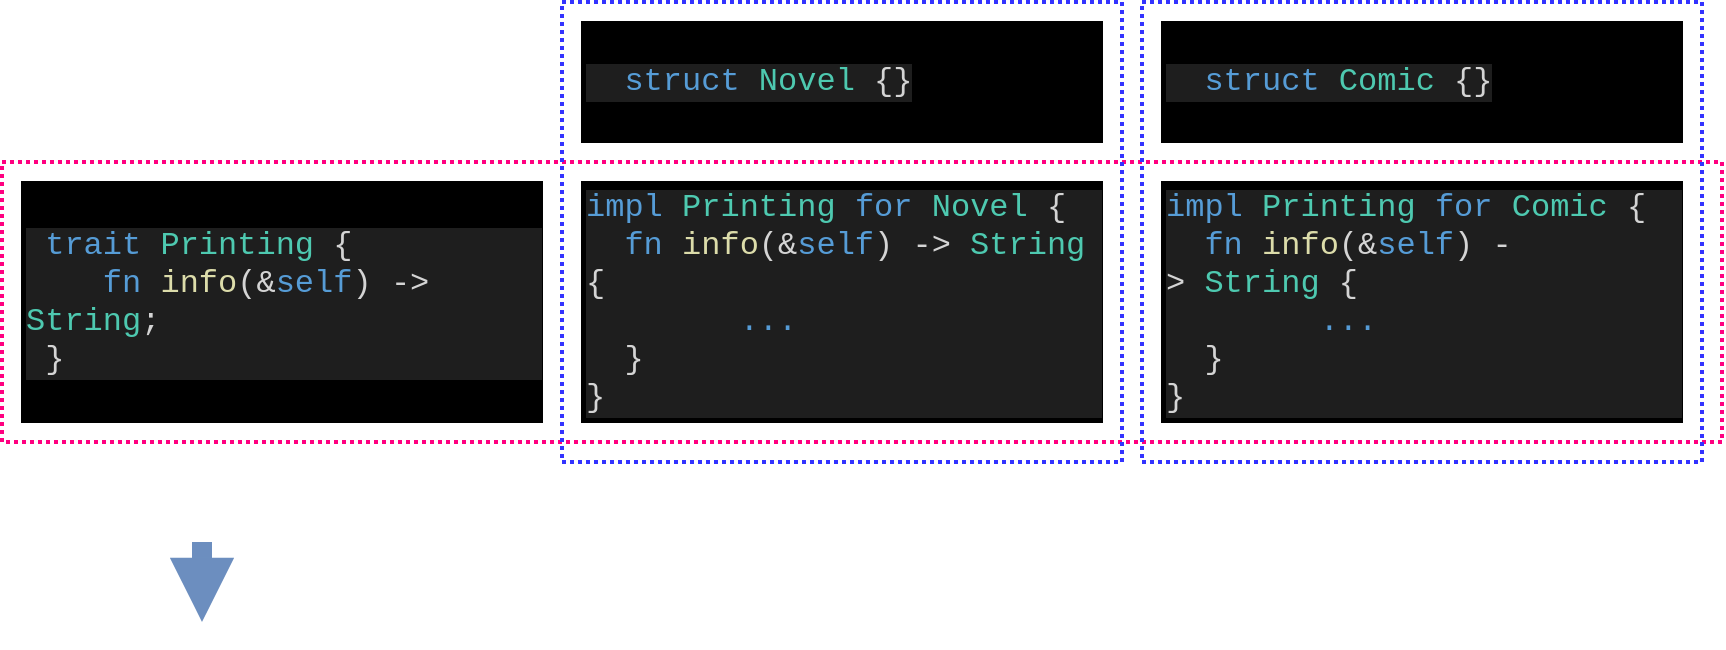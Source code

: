 <mxfile version="16.5.3" type="device"><diagram id="QZ4jAyGxGMKdaGPFJ92Q" name="Page-1"><mxGraphModel dx="1924" dy="509" grid="1" gridSize="10" guides="1" tooltips="1" connect="1" arrows="1" fold="1" page="1" pageScale="1" pageWidth="827" pageHeight="1169" math="0" shadow="0"><root><mxCell id="0"/><mxCell id="1" parent="0"/><mxCell id="uGxA3c88jx36oxYhcEFy-24" value="" style="rounded=0;whiteSpace=wrap;html=1;fontSize=16;dashed=1;dashPattern=1 1;fillColor=none;strokeColor=#FF0080;strokeWidth=2;" vertex="1" parent="1"><mxGeometry x="-50" y="190" width="860" height="140" as="geometry"/></mxCell><mxCell id="uGxA3c88jx36oxYhcEFy-22" value="" style="rounded=0;whiteSpace=wrap;html=1;fontSize=16;dashed=1;dashPattern=1 1;fillColor=none;strokeColor=#3333FF;strokeWidth=2;" vertex="1" parent="1"><mxGeometry x="230" y="110" width="280" height="230" as="geometry"/></mxCell><mxCell id="uGxA3c88jx36oxYhcEFy-1" value="&lt;div style=&quot;color: rgb(212 , 212 , 212) ; background-color: rgb(30 , 30 , 30) ; font-family: &amp;#34;consolas&amp;#34; , &amp;#34;courier new&amp;#34; , monospace ; font-size: 16px ; line-height: 19px&quot;&gt;&lt;div style=&quot;font-family: &amp;#34;consolas&amp;#34; , &amp;#34;courier new&amp;#34; , monospace ; line-height: 19px&quot;&gt;&lt;span style=&quot;color: #569cd6&quot;&gt;&amp;nbsp; struct&lt;/span&gt; &lt;span style=&quot;color: #4ec9b0&quot;&gt;Novel&lt;/span&gt; {}&lt;/div&gt;&lt;/div&gt;" style="rounded=0;whiteSpace=wrap;html=1;align=left;fontColor=#F5F5F5;fillColor=#000000;" vertex="1" parent="1"><mxGeometry x="240" y="120" width="260" height="60" as="geometry"/></mxCell><mxCell id="uGxA3c88jx36oxYhcEFy-3" value="" style="endArrow=block;html=1;rounded=0;fontSize=16;fontColor=#F5F5F5;strokeWidth=10;endFill=1;fillColor=#dae8fc;strokeColor=#6c8ebf;" edge="1" parent="1"><mxGeometry width="50" height="50" relative="1" as="geometry"><mxPoint x="50" y="380" as="sourcePoint"/><mxPoint x="50" y="420" as="targetPoint"/></mxGeometry></mxCell><mxCell id="uGxA3c88jx36oxYhcEFy-16" value="&lt;div style=&quot;background-color: rgb(30 , 30 , 30) ; font-family: &amp;#34;consolas&amp;#34; , &amp;#34;courier new&amp;#34; , monospace ; font-size: 16px ; line-height: 19px&quot;&gt;&lt;div style=&quot;font-family: &amp;#34;consolas&amp;#34; , &amp;#34;courier new&amp;#34; , monospace ; line-height: 19px&quot;&gt;&lt;span style=&quot;color: rgb(86 , 156 , 214)&quot;&gt;&amp;nbsp; struct&lt;/span&gt;&lt;font color=&quot;#d4d4d4&quot;&gt;&amp;nbsp;&lt;/font&gt;&lt;font color=&quot;#4ec9b0&quot;&gt;Comic&lt;/font&gt;&lt;font color=&quot;#d4d4d4&quot;&gt;&amp;nbsp;{}&lt;/font&gt;&lt;/div&gt;&lt;/div&gt;" style="rounded=0;whiteSpace=wrap;html=1;align=left;fontColor=#F5F5F5;fillColor=#000000;" vertex="1" parent="1"><mxGeometry x="530" y="120" width="260" height="60" as="geometry"/></mxCell><mxCell id="uGxA3c88jx36oxYhcEFy-17" value="&lt;div style=&quot;background-color: rgb(30 , 30 , 30) ; font-family: &amp;#34;consolas&amp;#34; , &amp;#34;courier new&amp;#34; , monospace ; font-size: 16px ; line-height: 19px&quot;&gt;&lt;div style=&quot;font-family: &amp;#34;consolas&amp;#34; , &amp;#34;courier new&amp;#34; , monospace ; line-height: 19px&quot;&gt;&lt;div style=&quot;font-family: &amp;#34;consolas&amp;#34; , &amp;#34;courier new&amp;#34; , monospace ; line-height: 19px&quot;&gt;&lt;div style=&quot;color: rgb(212 , 212 , 212)&quot;&gt;&lt;span style=&quot;color: #569cd6&quot;&gt;impl&lt;/span&gt; &lt;span style=&quot;color: #4ec9b0&quot;&gt;Printing&lt;/span&gt; &lt;span style=&quot;color: #569cd6&quot;&gt;for&lt;/span&gt; &lt;span style=&quot;color: #4ec9b0&quot;&gt;Novel&lt;/span&gt; {&lt;/div&gt;&lt;div style=&quot;color: rgb(212 , 212 , 212)&quot;&gt;&amp;nbsp; &lt;span style=&quot;color: #569cd6&quot;&gt;fn&lt;/span&gt; &lt;span style=&quot;color: #dcdcaa&quot;&gt;info&lt;/span&gt;(&amp;amp;&lt;span style=&quot;color: #569cd6&quot;&gt;self&lt;/span&gt;) -&amp;gt; &lt;span style=&quot;color: #4ec9b0&quot;&gt;String&lt;/span&gt; {&lt;/div&gt;&lt;div&gt;&lt;font color=&quot;#d4d4d4&quot; style=&quot;font-size: 16px&quot;&gt;&amp;nbsp; &amp;nbsp; &amp;nbsp; &amp;nbsp; &lt;/font&gt;&lt;font color=&quot;#569cd6&quot; style=&quot;font-size: 16px&quot;&gt;...&amp;nbsp;&lt;/font&gt;&lt;/div&gt;&lt;div style=&quot;color: rgb(212 , 212 , 212)&quot;&gt;&amp;nbsp; }&lt;/div&gt;&lt;div style=&quot;color: rgb(212 , 212 , 212)&quot;&gt;}&lt;/div&gt;&lt;/div&gt;&lt;/div&gt;&lt;/div&gt;" style="rounded=0;whiteSpace=wrap;html=1;align=left;fontColor=#F5F5F5;fillColor=#000000;" vertex="1" parent="1"><mxGeometry x="240" y="200" width="260" height="120" as="geometry"/></mxCell><mxCell id="uGxA3c88jx36oxYhcEFy-19" value="&lt;div style=&quot;background-color: rgb(30 , 30 , 30) ; font-family: &amp;#34;consolas&amp;#34; , &amp;#34;courier new&amp;#34; , monospace ; font-size: 16px ; line-height: 19px&quot;&gt;&lt;div style=&quot;font-family: &amp;#34;consolas&amp;#34; , &amp;#34;courier new&amp;#34; , monospace ; line-height: 19px&quot;&gt;&lt;div&gt;&lt;span style=&quot;color: rgb(86 , 156 , 214)&quot;&gt;impl&lt;/span&gt;&lt;font color=&quot;#d4d4d4&quot;&gt;&amp;nbsp;&lt;/font&gt;&lt;span style=&quot;color: rgb(78 , 201 , 176)&quot;&gt;Printing&lt;/span&gt;&lt;font color=&quot;#d4d4d4&quot;&gt;&amp;nbsp;&lt;/font&gt;&lt;span style=&quot;color: rgb(86 , 156 , 214)&quot;&gt;for&lt;/span&gt;&lt;font color=&quot;#d4d4d4&quot;&gt;&amp;nbsp;&lt;/font&gt;&lt;font color=&quot;#4ec9b0&quot;&gt;Comic&lt;/font&gt;&lt;font color=&quot;#d4d4d4&quot;&gt;&amp;nbsp;{&lt;/font&gt;&lt;/div&gt;&lt;div style=&quot;color: rgb(212 , 212 , 212)&quot;&gt;&amp;nbsp;&amp;nbsp;&lt;span style=&quot;color: rgb(86 , 156 , 214)&quot;&gt;fn&lt;/span&gt;&amp;nbsp;&lt;span style=&quot;color: rgb(220 , 220 , 170)&quot;&gt;info&lt;/span&gt;(&amp;amp;&lt;span style=&quot;color: rgb(86 , 156 , 214)&quot;&gt;self&lt;/span&gt;) -&amp;gt;&amp;nbsp;&lt;span style=&quot;color: rgb(78 , 201 , 176)&quot;&gt;String&lt;/span&gt;&amp;nbsp;{&lt;/div&gt;&lt;div style=&quot;color: rgb(245 , 245 , 245)&quot;&gt;&lt;font color=&quot;#d4d4d4&quot;&gt;&amp;nbsp; &amp;nbsp; &amp;nbsp; &amp;nbsp;&amp;nbsp;&lt;/font&gt;&lt;font color=&quot;#569cd6&quot;&gt;...&amp;nbsp;&lt;/font&gt;&lt;/div&gt;&lt;div style=&quot;color: rgb(212 , 212 , 212)&quot;&gt;&amp;nbsp; }&lt;/div&gt;&lt;div style=&quot;color: rgb(212 , 212 , 212)&quot;&gt;}&lt;/div&gt;&lt;/div&gt;&lt;/div&gt;" style="rounded=0;whiteSpace=wrap;html=1;align=left;fontColor=#F5F5F5;fillColor=#000000;" vertex="1" parent="1"><mxGeometry x="530" y="200" width="260" height="120" as="geometry"/></mxCell><mxCell id="uGxA3c88jx36oxYhcEFy-21" value="&lt;div style=&quot;background-color: rgb(30 , 30 , 30) ; font-family: &amp;#34;consolas&amp;#34; , &amp;#34;courier new&amp;#34; , monospace ; font-size: 16px ; line-height: 19px&quot;&gt;&lt;div style=&quot;font-family: &amp;#34;consolas&amp;#34; , &amp;#34;courier new&amp;#34; , monospace ; line-height: 19px&quot;&gt;&lt;div style=&quot;font-family: &amp;#34;consolas&amp;#34; , &amp;#34;courier new&amp;#34; , monospace ; line-height: 19px&quot;&gt;&lt;div style=&quot;color: rgb(212 , 212 , 212)&quot;&gt;&lt;span style=&quot;color: #569cd6&quot;&gt;&amp;nbsp;trait&lt;/span&gt; &lt;span style=&quot;color: #4ec9b0&quot;&gt;Printing&lt;/span&gt; {&lt;/div&gt;&lt;div&gt;&lt;font color=&quot;#d4d4d4&quot;&gt;&amp;nbsp; &amp;nbsp; &lt;/font&gt;&lt;span style=&quot;color: rgb(86 , 156 , 214)&quot;&gt;fn&lt;/span&gt;&lt;font color=&quot;#d4d4d4&quot;&gt;&amp;nbsp;&lt;/font&gt;&lt;font color=&quot;#dcdcaa&quot;&gt;info&lt;/font&gt;&lt;font color=&quot;#d4d4d4&quot;&gt;(&amp;amp;&lt;/font&gt;&lt;span style=&quot;color: rgb(86 , 156 , 214)&quot;&gt;self&lt;/span&gt;&lt;font color=&quot;#d4d4d4&quot;&gt;)&amp;nbsp;&lt;/font&gt;&lt;span style=&quot;color: rgb(212 , 212 , 212)&quot;&gt;-&amp;gt; &lt;/span&gt;&lt;span style=&quot;color: rgb(78 , 201 , 176)&quot;&gt;String&lt;/span&gt;&lt;span style=&quot;color: rgb(212 , 212 , 212)&quot;&gt;;&lt;/span&gt;&lt;/div&gt;&lt;div style=&quot;color: rgb(212 , 212 , 212)&quot;&gt;&amp;nbsp;}&lt;/div&gt;&lt;/div&gt;&lt;/div&gt;&lt;/div&gt;" style="rounded=0;whiteSpace=wrap;html=1;align=left;fontColor=#F5F5F5;fillColor=#000000;" vertex="1" parent="1"><mxGeometry x="-40" y="200" width="260" height="120" as="geometry"/></mxCell><mxCell id="uGxA3c88jx36oxYhcEFy-23" value="" style="rounded=0;whiteSpace=wrap;html=1;fontSize=16;dashed=1;dashPattern=1 1;fillColor=none;strokeColor=#3333FF;strokeWidth=2;" vertex="1" parent="1"><mxGeometry x="520" y="110" width="280" height="230" as="geometry"/></mxCell></root></mxGraphModel></diagram></mxfile>